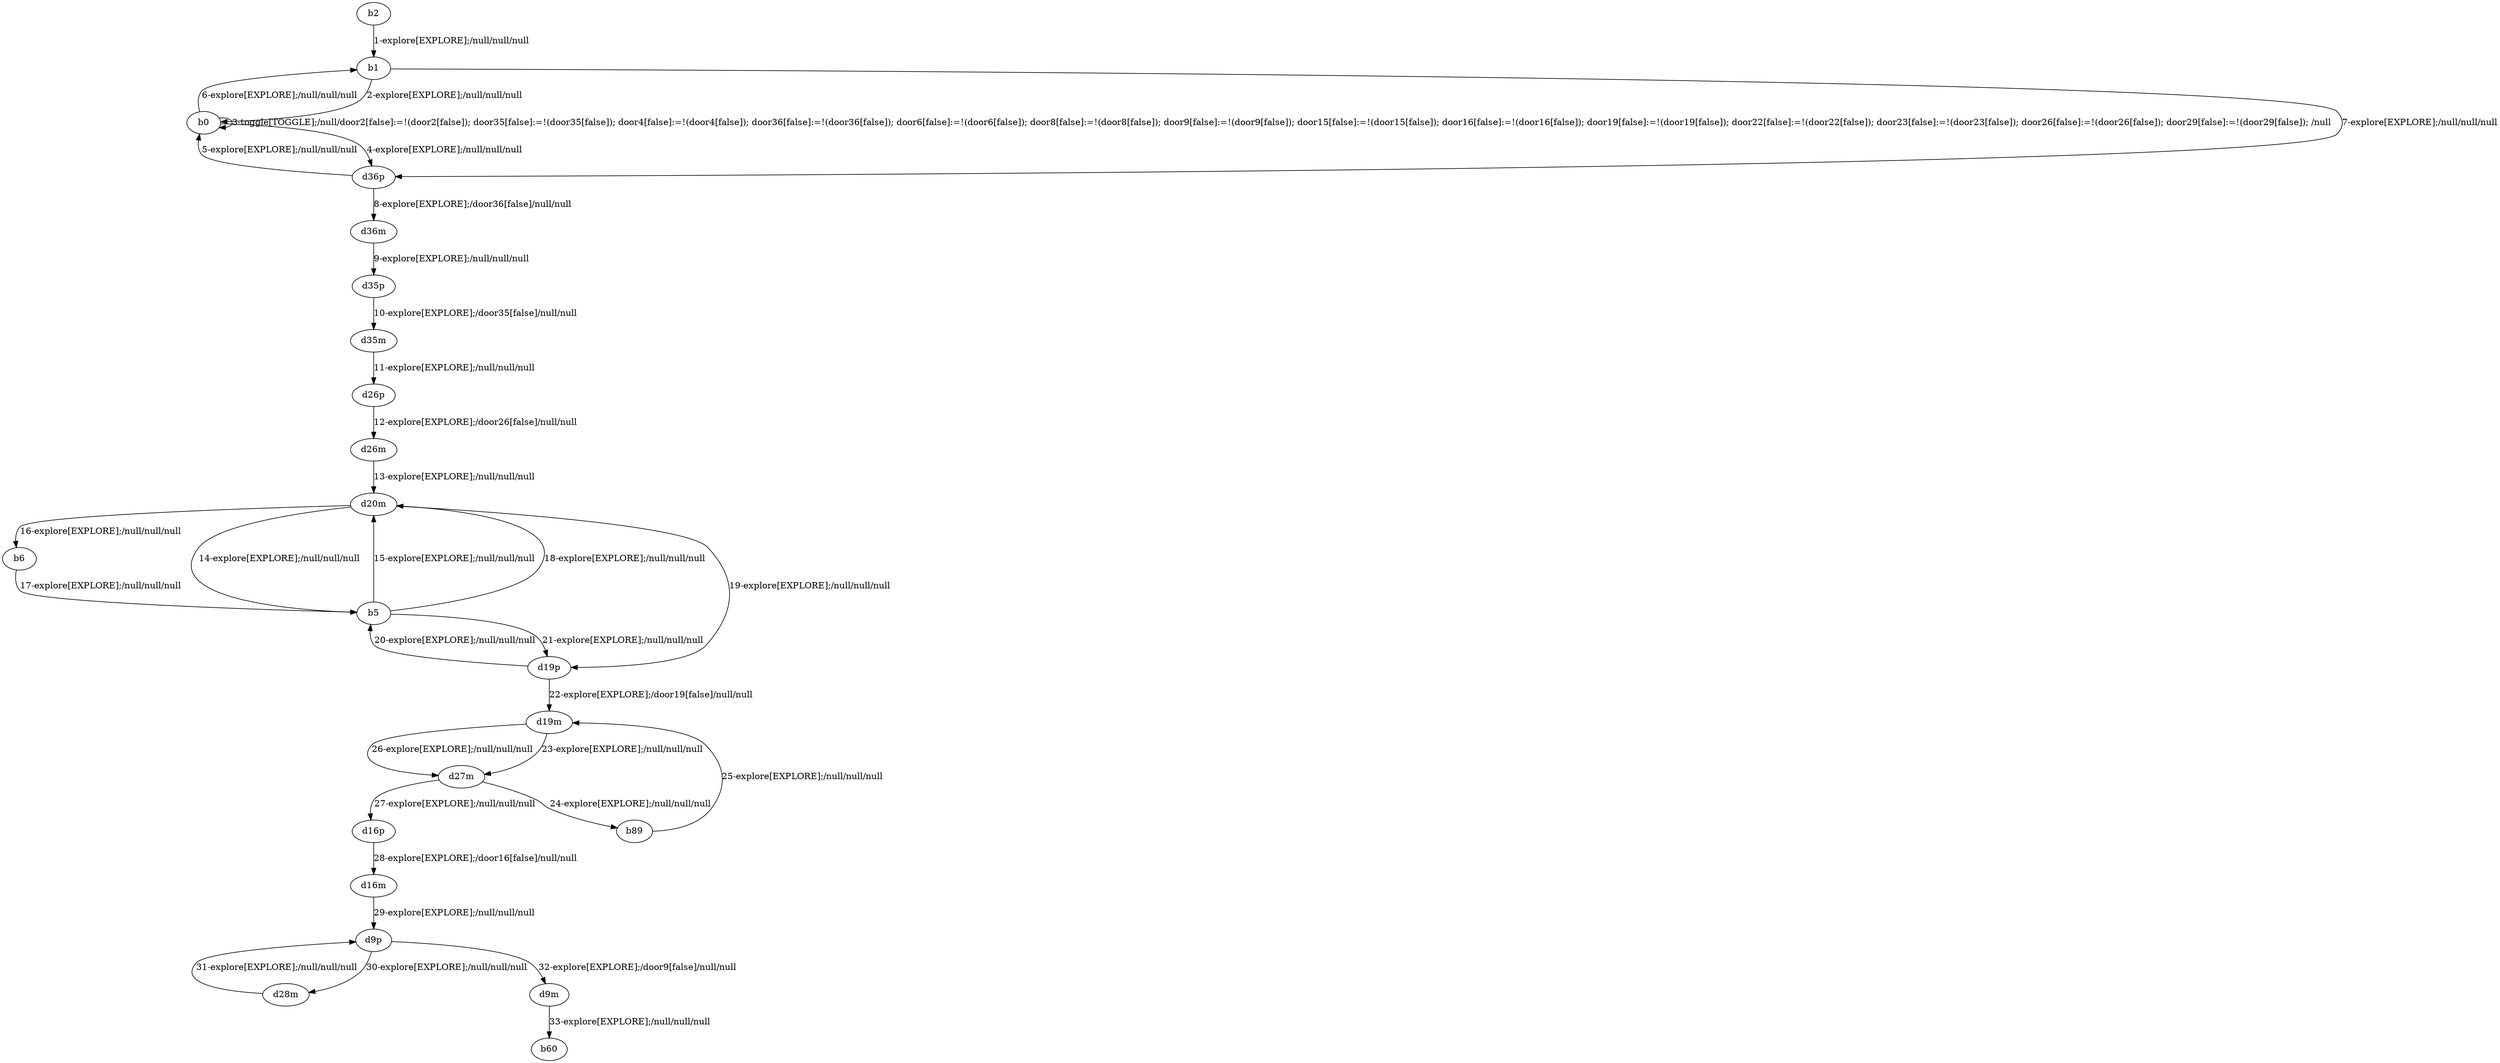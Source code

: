 # Total number of goals covered by this test: 2
# d9m --> b60
# d20m --> b5

digraph g {
"b2" -> "b1" [label = "1-explore[EXPLORE];/null/null/null"];
"b1" -> "b0" [label = "2-explore[EXPLORE];/null/null/null"];
"b0" -> "b0" [label = "3-toggle[TOGGLE];/null/door2[false]:=!(door2[false]); door35[false]:=!(door35[false]); door4[false]:=!(door4[false]); door36[false]:=!(door36[false]); door6[false]:=!(door6[false]); door8[false]:=!(door8[false]); door9[false]:=!(door9[false]); door15[false]:=!(door15[false]); door16[false]:=!(door16[false]); door19[false]:=!(door19[false]); door22[false]:=!(door22[false]); door23[false]:=!(door23[false]); door26[false]:=!(door26[false]); door29[false]:=!(door29[false]); /null"];
"b0" -> "d36p" [label = "4-explore[EXPLORE];/null/null/null"];
"d36p" -> "b0" [label = "5-explore[EXPLORE];/null/null/null"];
"b0" -> "b1" [label = "6-explore[EXPLORE];/null/null/null"];
"b1" -> "d36p" [label = "7-explore[EXPLORE];/null/null/null"];
"d36p" -> "d36m" [label = "8-explore[EXPLORE];/door36[false]/null/null"];
"d36m" -> "d35p" [label = "9-explore[EXPLORE];/null/null/null"];
"d35p" -> "d35m" [label = "10-explore[EXPLORE];/door35[false]/null/null"];
"d35m" -> "d26p" [label = "11-explore[EXPLORE];/null/null/null"];
"d26p" -> "d26m" [label = "12-explore[EXPLORE];/door26[false]/null/null"];
"d26m" -> "d20m" [label = "13-explore[EXPLORE];/null/null/null"];
"d20m" -> "b5" [label = "14-explore[EXPLORE];/null/null/null"];
"b5" -> "d20m" [label = "15-explore[EXPLORE];/null/null/null"];
"d20m" -> "b6" [label = "16-explore[EXPLORE];/null/null/null"];
"b6" -> "b5" [label = "17-explore[EXPLORE];/null/null/null"];
"b5" -> "d20m" [label = "18-explore[EXPLORE];/null/null/null"];
"d20m" -> "d19p" [label = "19-explore[EXPLORE];/null/null/null"];
"d19p" -> "b5" [label = "20-explore[EXPLORE];/null/null/null"];
"b5" -> "d19p" [label = "21-explore[EXPLORE];/null/null/null"];
"d19p" -> "d19m" [label = "22-explore[EXPLORE];/door19[false]/null/null"];
"d19m" -> "d27m" [label = "23-explore[EXPLORE];/null/null/null"];
"d27m" -> "b89" [label = "24-explore[EXPLORE];/null/null/null"];
"b89" -> "d19m" [label = "25-explore[EXPLORE];/null/null/null"];
"d19m" -> "d27m" [label = "26-explore[EXPLORE];/null/null/null"];
"d27m" -> "d16p" [label = "27-explore[EXPLORE];/null/null/null"];
"d16p" -> "d16m" [label = "28-explore[EXPLORE];/door16[false]/null/null"];
"d16m" -> "d9p" [label = "29-explore[EXPLORE];/null/null/null"];
"d9p" -> "d28m" [label = "30-explore[EXPLORE];/null/null/null"];
"d28m" -> "d9p" [label = "31-explore[EXPLORE];/null/null/null"];
"d9p" -> "d9m" [label = "32-explore[EXPLORE];/door9[false]/null/null"];
"d9m" -> "b60" [label = "33-explore[EXPLORE];/null/null/null"];
}